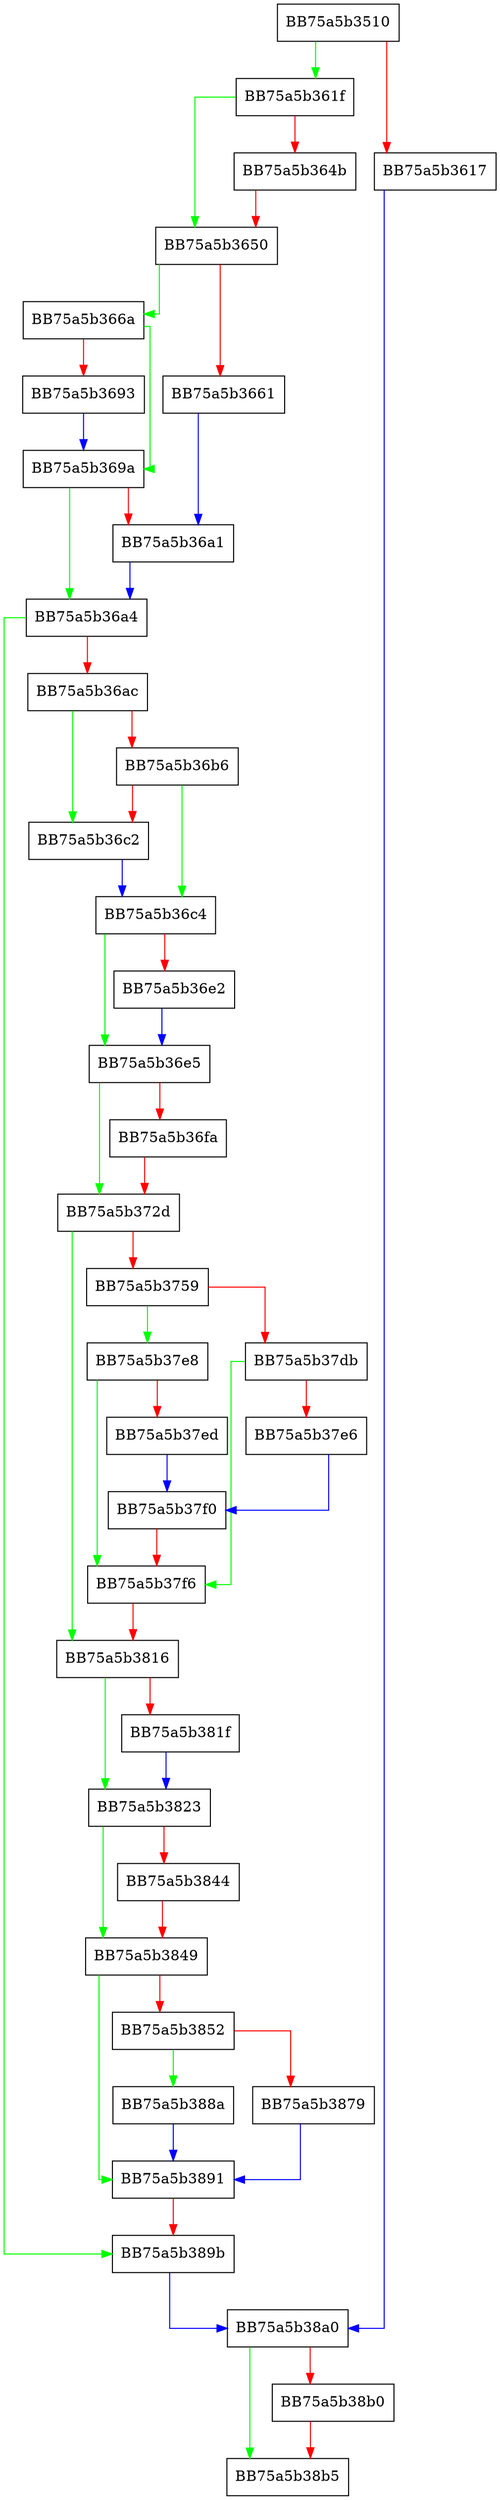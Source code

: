 digraph configure {
  node [shape="box"];
  graph [splines=ortho];
  BB75a5b3510 -> BB75a5b361f [color="green"];
  BB75a5b3510 -> BB75a5b3617 [color="red"];
  BB75a5b3617 -> BB75a5b38a0 [color="blue"];
  BB75a5b361f -> BB75a5b3650 [color="green"];
  BB75a5b361f -> BB75a5b364b [color="red"];
  BB75a5b364b -> BB75a5b3650 [color="red"];
  BB75a5b3650 -> BB75a5b366a [color="green"];
  BB75a5b3650 -> BB75a5b3661 [color="red"];
  BB75a5b3661 -> BB75a5b36a1 [color="blue"];
  BB75a5b366a -> BB75a5b369a [color="green"];
  BB75a5b366a -> BB75a5b3693 [color="red"];
  BB75a5b3693 -> BB75a5b369a [color="blue"];
  BB75a5b369a -> BB75a5b36a4 [color="green"];
  BB75a5b369a -> BB75a5b36a1 [color="red"];
  BB75a5b36a1 -> BB75a5b36a4 [color="blue"];
  BB75a5b36a4 -> BB75a5b389b [color="green"];
  BB75a5b36a4 -> BB75a5b36ac [color="red"];
  BB75a5b36ac -> BB75a5b36c2 [color="green"];
  BB75a5b36ac -> BB75a5b36b6 [color="red"];
  BB75a5b36b6 -> BB75a5b36c4 [color="green"];
  BB75a5b36b6 -> BB75a5b36c2 [color="red"];
  BB75a5b36c2 -> BB75a5b36c4 [color="blue"];
  BB75a5b36c4 -> BB75a5b36e5 [color="green"];
  BB75a5b36c4 -> BB75a5b36e2 [color="red"];
  BB75a5b36e2 -> BB75a5b36e5 [color="blue"];
  BB75a5b36e5 -> BB75a5b372d [color="green"];
  BB75a5b36e5 -> BB75a5b36fa [color="red"];
  BB75a5b36fa -> BB75a5b372d [color="red"];
  BB75a5b372d -> BB75a5b3816 [color="green"];
  BB75a5b372d -> BB75a5b3759 [color="red"];
  BB75a5b3759 -> BB75a5b37e8 [color="green"];
  BB75a5b3759 -> BB75a5b37db [color="red"];
  BB75a5b37db -> BB75a5b37f6 [color="green"];
  BB75a5b37db -> BB75a5b37e6 [color="red"];
  BB75a5b37e6 -> BB75a5b37f0 [color="blue"];
  BB75a5b37e8 -> BB75a5b37f6 [color="green"];
  BB75a5b37e8 -> BB75a5b37ed [color="red"];
  BB75a5b37ed -> BB75a5b37f0 [color="blue"];
  BB75a5b37f0 -> BB75a5b37f6 [color="red"];
  BB75a5b37f6 -> BB75a5b3816 [color="red"];
  BB75a5b3816 -> BB75a5b3823 [color="green"];
  BB75a5b3816 -> BB75a5b381f [color="red"];
  BB75a5b381f -> BB75a5b3823 [color="blue"];
  BB75a5b3823 -> BB75a5b3849 [color="green"];
  BB75a5b3823 -> BB75a5b3844 [color="red"];
  BB75a5b3844 -> BB75a5b3849 [color="red"];
  BB75a5b3849 -> BB75a5b3891 [color="green"];
  BB75a5b3849 -> BB75a5b3852 [color="red"];
  BB75a5b3852 -> BB75a5b388a [color="green"];
  BB75a5b3852 -> BB75a5b3879 [color="red"];
  BB75a5b3879 -> BB75a5b3891 [color="blue"];
  BB75a5b388a -> BB75a5b3891 [color="blue"];
  BB75a5b3891 -> BB75a5b389b [color="red"];
  BB75a5b389b -> BB75a5b38a0 [color="blue"];
  BB75a5b38a0 -> BB75a5b38b5 [color="green"];
  BB75a5b38a0 -> BB75a5b38b0 [color="red"];
  BB75a5b38b0 -> BB75a5b38b5 [color="red"];
}